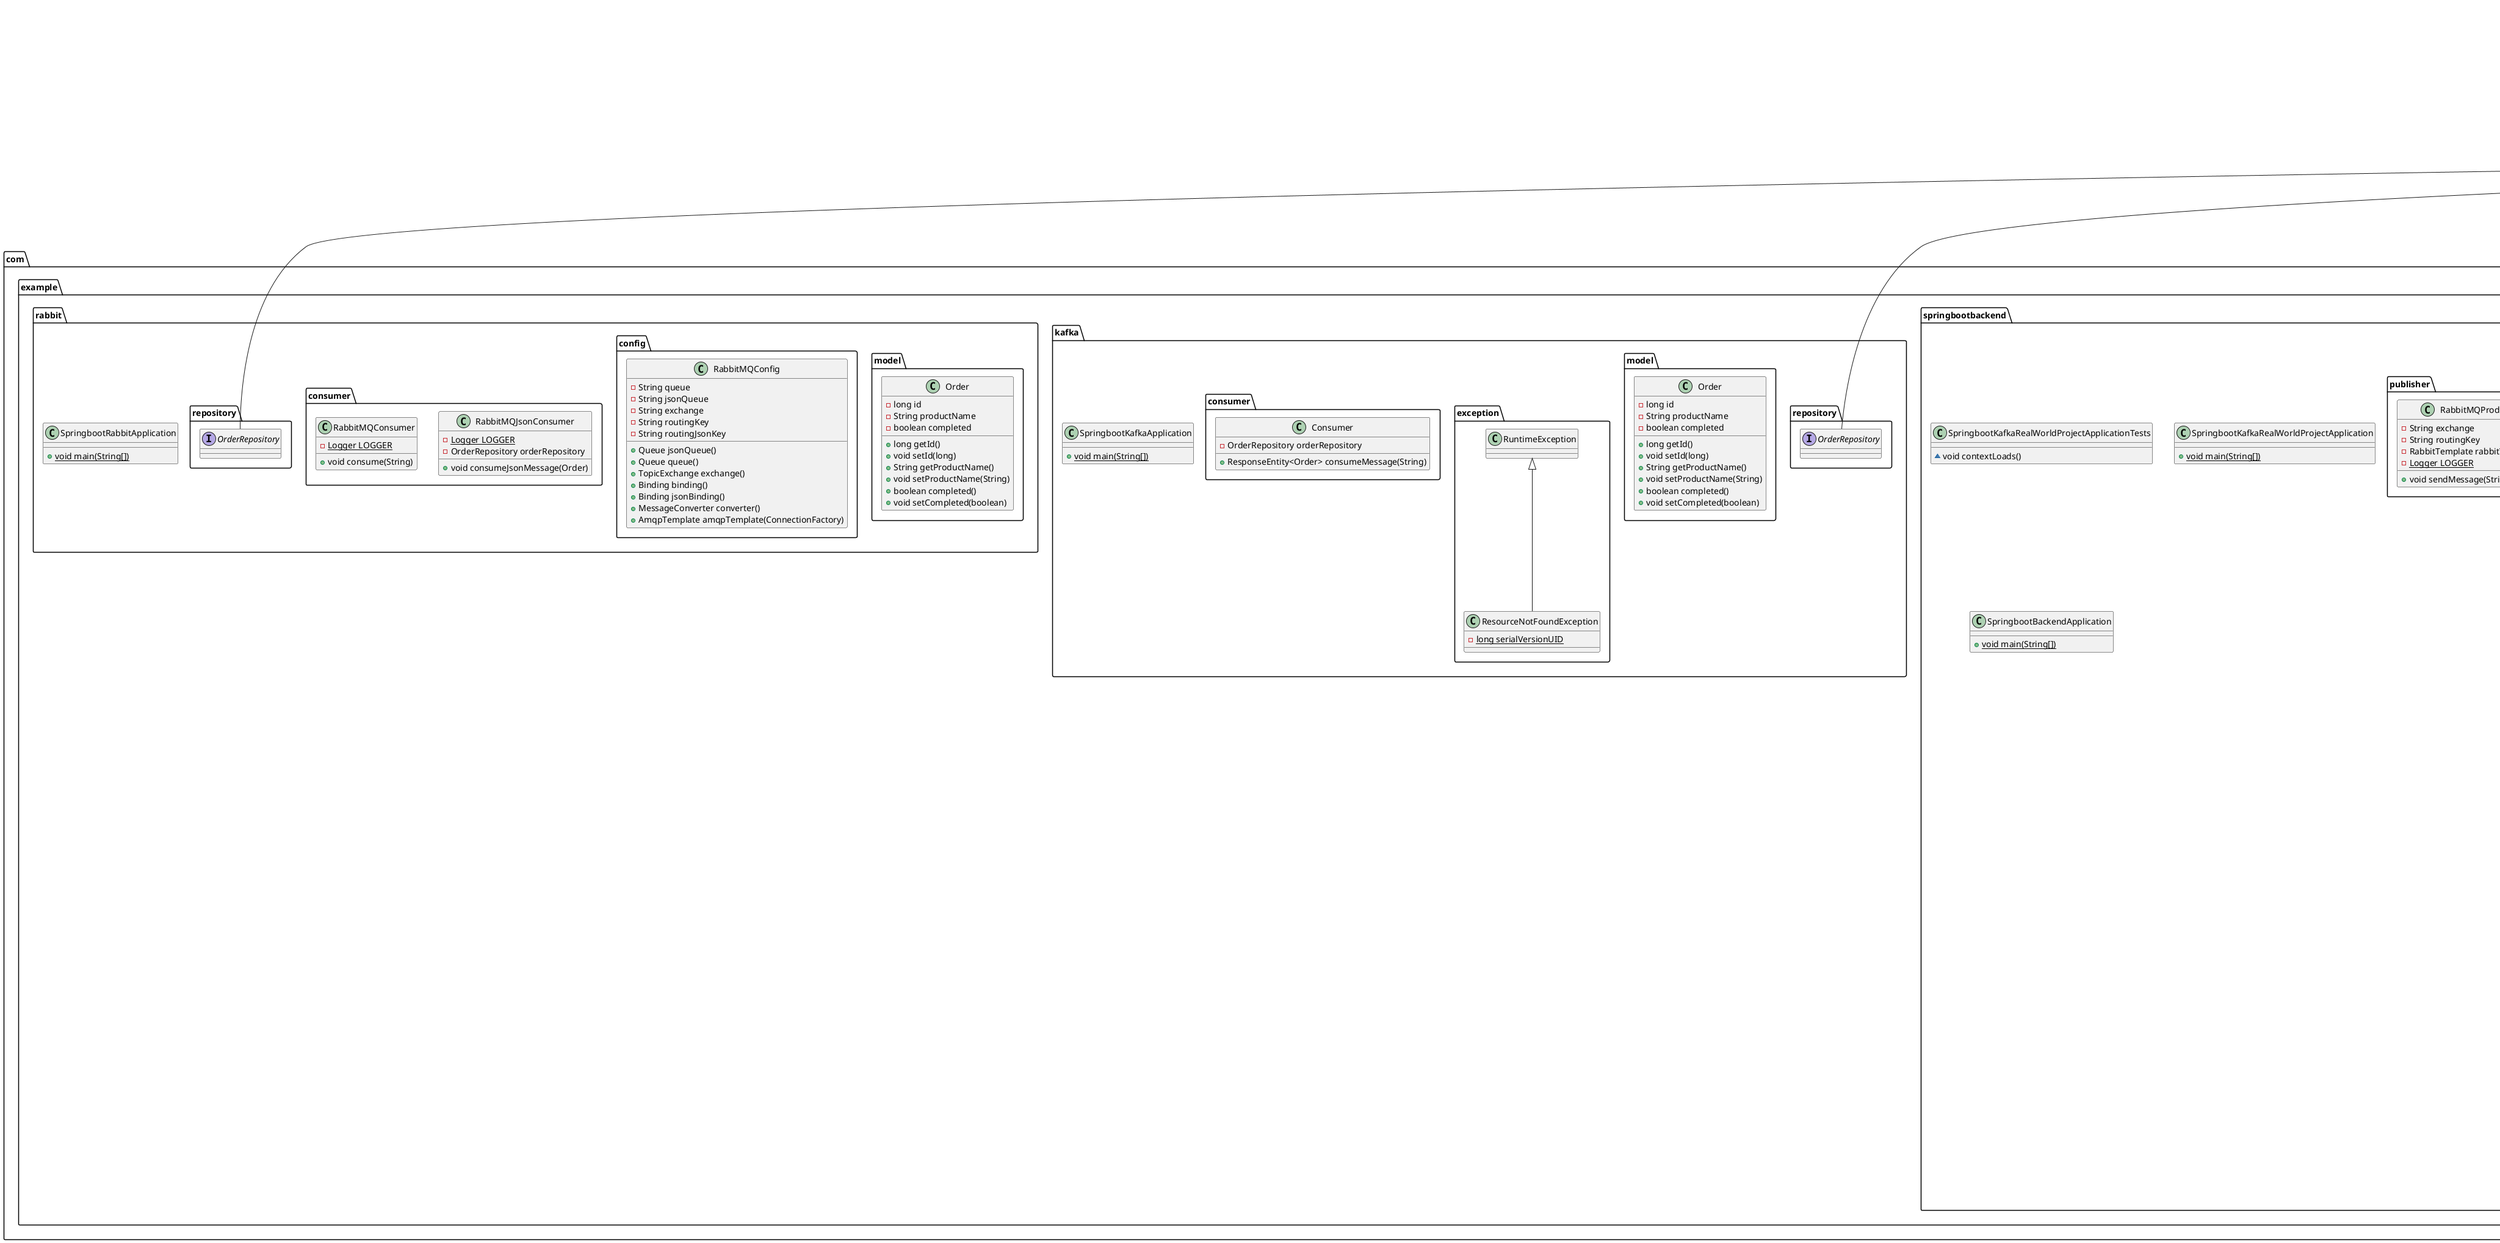 @startuml
class com.example.springbootbackend.exception.ResourceNotFoundException {
- {static} long serialVersionUID
}
class com.example.springbootbackend.controller.ProductController {
- ProductRepository productRepository
+ List<Product> getAllProducts()
+ Product createProduct(Product)
+ ResponseEntity<Product> getProductById(long)
+ ResponseEntity<Product> updateProduct(long,Product)
+ ResponseEntity<Product> deleteProduct(long)
+ ResponseEntity<String> sayHello()
}
class com.example.springbootbackend.controller.MyFunctionClass {
+ ResponseEntity<Long> function(long)
}
interface com.example.kafka.repository.OrderRepository {
}
class com.example.rabbit.model.Order {
- long id
- String productName
- boolean completed
+ long getId()
+ void setId(long)
+ String getProductName()
+ void setProductName(String)
+ boolean completed()
+ void setCompleted(boolean)
}
interface com.example.springbootbackend.repository.OrderRepository {
}
class com.example.kafka.model.Order {
- long id
- String productName
- boolean completed
+ long getId()
+ void setId(long)
+ String getProductName()
+ void setProductName(String)
+ boolean completed()
+ void setCompleted(boolean)
}
class com.example.rabbit.config.RabbitMQConfig {
- String queue
- String jsonQueue
- String exchange
- String routingKey
- String routingJsonKey
+ Queue jsonQueue()
+ Queue queue()
+ TopicExchange exchange()
+ Binding binding()
+ Binding jsonBinding()
+ MessageConverter converter()
+ AmqpTemplate amqpTemplate(ConnectionFactory)
}
class com.example.rabbit.SpringbootRabbitApplication {
+ {static} void main(String[])
}
class com.example.rabbit.consumer.RabbitMQJsonConsumer {
- {static} Logger LOGGER
- OrderRepository orderRepository
+ void consumeJsonMessage(Order)
}
class com.example.springbootbackend.kafka.Producer {
- {static} String TOPIC
- KafkaTemplate<String,String> kafkaTemplate
+ void sendMessage(String)
+ NewTopic createTopic()
}
class com.example.springbootbackend.SpringbootKafkaRealWorldProjectApplicationTests {
~ void contextLoads()
}
class com.example.kafka.exception.ResourceNotFoundException {
- {static} long serialVersionUID
}
class com.example.springbootbackend.model.Product {
- long id
- String name
- int price
+ long getId()
+ void setId(long)
+ String getName()
+ void setName(String)
+ int getPrice()
+ void setPrice(int)
}
class com.example.kafka.SpringbootKafkaApplication {
+ {static} void main(String[])
}
class com.example.springbootbackend.config.JwtUtils {
- String SECRET_KEY
+ String extractUsername(String)
+ Date extractExpiration(String)
+ T extractClaim(String,Function<Claims,T>)
- Claims extractAllClaims(String)
- Boolean isTokenExpired(String)
+ String generateToken(UserDetails)
- String createToken(Map<String,Object>,String)
+ Boolean validateToken(String,UserDetails)
}
class com.example.springbootbackend.controller.MessageJsonController {
- RabbitMQJsonProducer jsonProducer
+ ResponseEntity<String> sendJsonMessage(Order)
}
class com.example.springbootbackend.controller.MessageController {
- RabbitMQProducer producer
+ ResponseEntity<String> sendMessage(String)
}
class com.example.springbootbackend.model.User {
- long id
- String username
- String password
- String role
+ long getId()
+ void setId(long)
+ String getUsername()
+ void setUsername(String)
+ String getPassword()
+ void setPassword(String)
+ String getRole()
+ void setRole(String)
}
class com.example.springbootbackend.controller.TestController {
- Producer producer
+ ResponseEntity<String> messageToTopic(String)
}
interface com.example.rabbit.repository.OrderRepository {
}
interface com.example.springbootbackend.repository.UserRepository {
}
class com.example.springbootbackend.config.JwtAthFilter {
- UserDao userDao
- JwtUtils jwtUtils
# void doFilterInternal(HttpServletRequest,HttpServletResponse,FilterChain)
}
class com.example.springbootbackend.config.RabbitMQConfig {
- String queue
- String jsonQueue
- String exchange
- String routingKey
- String routingJsonKey
+ Queue jsonQueue()
+ Queue queue()
+ TopicExchange exchange()
+ Binding binding()
+ Binding jsonBinding()
+ MessageConverter converter()
+ AmqpTemplate amqpTemplate(ConnectionFactory)
}
class com.example.springbootbackend.config.SecurityConfig {
- JwtAthFilter jwtAuthFilter
- UserDao userDao
+ SecurityFilterChain securityFilterChain(HttpSecurity)
+ AuthenticationProvider authenticationProvider()
+ AuthenticationManager authenticationManager(AuthenticationConfiguration)
+ PasswordEncoder passwordEncoder()
+ UserDetailsService userDetailsService()
}
class com.example.springbootbackend.dao.UserDao {
- {static} List<UserDetails> APPLICATION_USERS
+ UserDetails findUserByEmail(String)
}
class com.example.springbootbackend.controller.OrderController {
- OrderRepository orderRepository
+ List<Order> getAllOrders()
+ ResponseEntity<Order> deleteOrder(long)
}
class com.example.rabbit.consumer.RabbitMQConsumer {
- {static} Logger LOGGER
+ void consume(String)
}
class com.example.springbootbackend.controller.UserController {
- UserRepository userRepository
+ List<User> getAllUsers()
+ User createUser(User)
+ ResponseEntity<User> getUserById(long)
+ ResponseEntity<User> deleteUser(long)
}
class com.example.springbootbackend.dto.AuthenticationRequest {
- String email
- String password
}
class com.example.springbootbackend.SpringbootKafkaRealWorldProjectApplication {
+ {static} void main(String[])
}
class com.example.springbootbackend.controller.AuthenticationController {
- AuthenticationManager authenticationManager
- UserDao userDao
- JwtUtils jwtUtils
+ ResponseEntity<String> authenticate(AuthenticationRequest)
}
class com.example.springbootbackend.model.Order {
- long id
- String productName
- boolean completed
+ long getId()
+ void setId(long)
+ String getProductName()
+ void setProductName(String)
+ boolean completed()
+ void setCompleted(boolean)
}
class com.example.springbootbackend.publisher.RabbitMQJsonProducer {
- String exchange
- String routingJsonKey
- {static} Logger LOGGER
- RabbitTemplate rabbitTemplate
+ void sendJsonMessage(Order)
}
class com.example.springbootbackend.SpringbootBackendApplication {
+ {static} void main(String[])
}
class com.example.kafka.consumer.Consumer {
- OrderRepository orderRepository
+ ResponseEntity<Order> consumeMessage(String)
}
class com.example.springbootbackend.publisher.RabbitMQProducer {
- String exchange
- String routingKey
- RabbitTemplate rabbitTemplate
- {static} Logger LOGGER
+ void sendMessage(String)
}
interface com.example.springbootbackend.repository.ProductRepository {
}


com.example.springbootbackend.exception.RuntimeException <|-- com.example.springbootbackend.exception.ResourceNotFoundException
org.springframework.data.jpa.repository.JpaRepository <|-- com.example.kafka.repository.OrderRepository
org.springframework.data.jpa.repository.JpaRepository <|-- com.example.springbootbackend.repository.OrderRepository
com.example.kafka.exception.RuntimeException <|-- com.example.kafka.exception.ResourceNotFoundException
org.springframework.data.jpa.repository.JpaRepository <|-- com.example.rabbit.repository.OrderRepository
org.springframework.data.jpa.repository.JpaRepository <|-- com.example.springbootbackend.repository.UserRepository
org.springframework.web.filter.OncePerRequestFilter <|-- com.example.springbootbackend.config.JwtAthFilter
org.springframework.data.jpa.repository.JpaRepository <|-- com.example.springbootbackend.repository.ProductRepository
@enduml